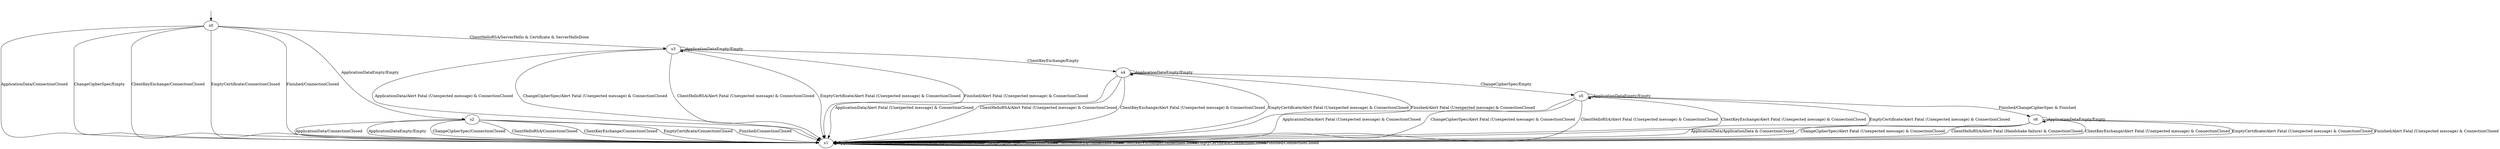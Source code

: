 digraph h4 {
s0 [label="s0"];
s1 [label="s1"];
s2 [label="s2"];
s3 [label="s3"];
s4 [label="s4"];
s5 [label="s5"];
s6 [label="s6"];
s0 -> s1 [label="ApplicationData/ConnectionClosed"];
s0 -> s2 [label="ApplicationDataEmpty/Empty"];
s0 -> s1 [label="ChangeCipherSpec/Empty"];
s0 -> s3 [label="ClientHelloRSA/ServerHello & Certificate & ServerHelloDone"];
s0 -> s1 [label="ClientKeyExchange/ConnectionClosed"];
s0 -> s1 [label="EmptyCertificate/ConnectionClosed"];
s0 -> s1 [label="Finished/ConnectionClosed"];
s1 -> s1 [label="ApplicationData/ConnectionClosed"];
s1 -> s1 [label="ApplicationDataEmpty/ConnectionClosed"];
s1 -> s1 [label="ChangeCipherSpec/ConnectionClosed"];
s1 -> s1 [label="ClientHelloRSA/ConnectionClosed"];
s1 -> s1 [label="ClientKeyExchange/ConnectionClosed"];
s1 -> s1 [label="EmptyCertificate/ConnectionClosed"];
s1 -> s1 [label="Finished/ConnectionClosed"];
s2 -> s1 [label="ApplicationData/ConnectionClosed"];
s2 -> s1 [label="ApplicationDataEmpty/Empty"];
s2 -> s1 [label="ChangeCipherSpec/ConnectionClosed"];
s2 -> s1 [label="ClientHelloRSA/ConnectionClosed"];
s2 -> s1 [label="ClientKeyExchange/ConnectionClosed"];
s2 -> s1 [label="EmptyCertificate/ConnectionClosed"];
s2 -> s1 [label="Finished/ConnectionClosed"];
s3 -> s1 [label="ApplicationData/Alert Fatal (Unexpected message) & ConnectionClosed"];
s3 -> s3 [label="ApplicationDataEmpty/Empty"];
s3 -> s1 [label="ChangeCipherSpec/Alert Fatal (Unexpected message) & ConnectionClosed"];
s3 -> s1 [label="ClientHelloRSA/Alert Fatal (Unexpected message) & ConnectionClosed"];
s3 -> s4 [label="ClientKeyExchange/Empty"];
s3 -> s1 [label="EmptyCertificate/Alert Fatal (Unexpected message) & ConnectionClosed"];
s3 -> s1 [label="Finished/Alert Fatal (Unexpected message) & ConnectionClosed"];
s4 -> s1 [label="ApplicationData/Alert Fatal (Unexpected message) & ConnectionClosed"];
s4 -> s4 [label="ApplicationDataEmpty/Empty"];
s4 -> s5 [label="ChangeCipherSpec/Empty"];
s4 -> s1 [label="ClientHelloRSA/Alert Fatal (Unexpected message) & ConnectionClosed"];
s4 -> s1 [label="ClientKeyExchange/Alert Fatal (Unexpected message) & ConnectionClosed"];
s4 -> s1 [label="EmptyCertificate/Alert Fatal (Unexpected message) & ConnectionClosed"];
s4 -> s1 [label="Finished/Alert Fatal (Unexpected message) & ConnectionClosed"];
s5 -> s1 [label="ApplicationData/Alert Fatal (Unexpected message) & ConnectionClosed"];
s5 -> s5 [label="ApplicationDataEmpty/Empty"];
s5 -> s1 [label="ChangeCipherSpec/Alert Fatal (Unexpected message) & ConnectionClosed"];
s5 -> s1 [label="ClientHelloRSA/Alert Fatal (Unexpected message) & ConnectionClosed"];
s5 -> s1 [label="ClientKeyExchange/Alert Fatal (Unexpected message) & ConnectionClosed"];
s5 -> s1 [label="EmptyCertificate/Alert Fatal (Unexpected message) & ConnectionClosed"];
s5 -> s6 [label="Finished/ChangeCipherSpec & Finished"];
s6 -> s1 [label="ApplicationData/ApplicationData & ConnectionClosed"];
s6 -> s6 [label="ApplicationDataEmpty/Empty"];
s6 -> s1 [label="ChangeCipherSpec/Alert Fatal (Unexpected message) & ConnectionClosed"];
s6 -> s1 [label="ClientHelloRSA/Alert Fatal (Handshake failure) & ConnectionClosed"];
s6 -> s1 [label="ClientKeyExchange/Alert Fatal (Unexpected message) & ConnectionClosed"];
s6 -> s1 [label="EmptyCertificate/Alert Fatal (Unexpected message) & ConnectionClosed"];
s6 -> s1 [label="Finished/Alert Fatal (Unexpected message) & ConnectionClosed"];
__start0 [shape=none, label=""];
__start0 -> s0 [label=""];
}
